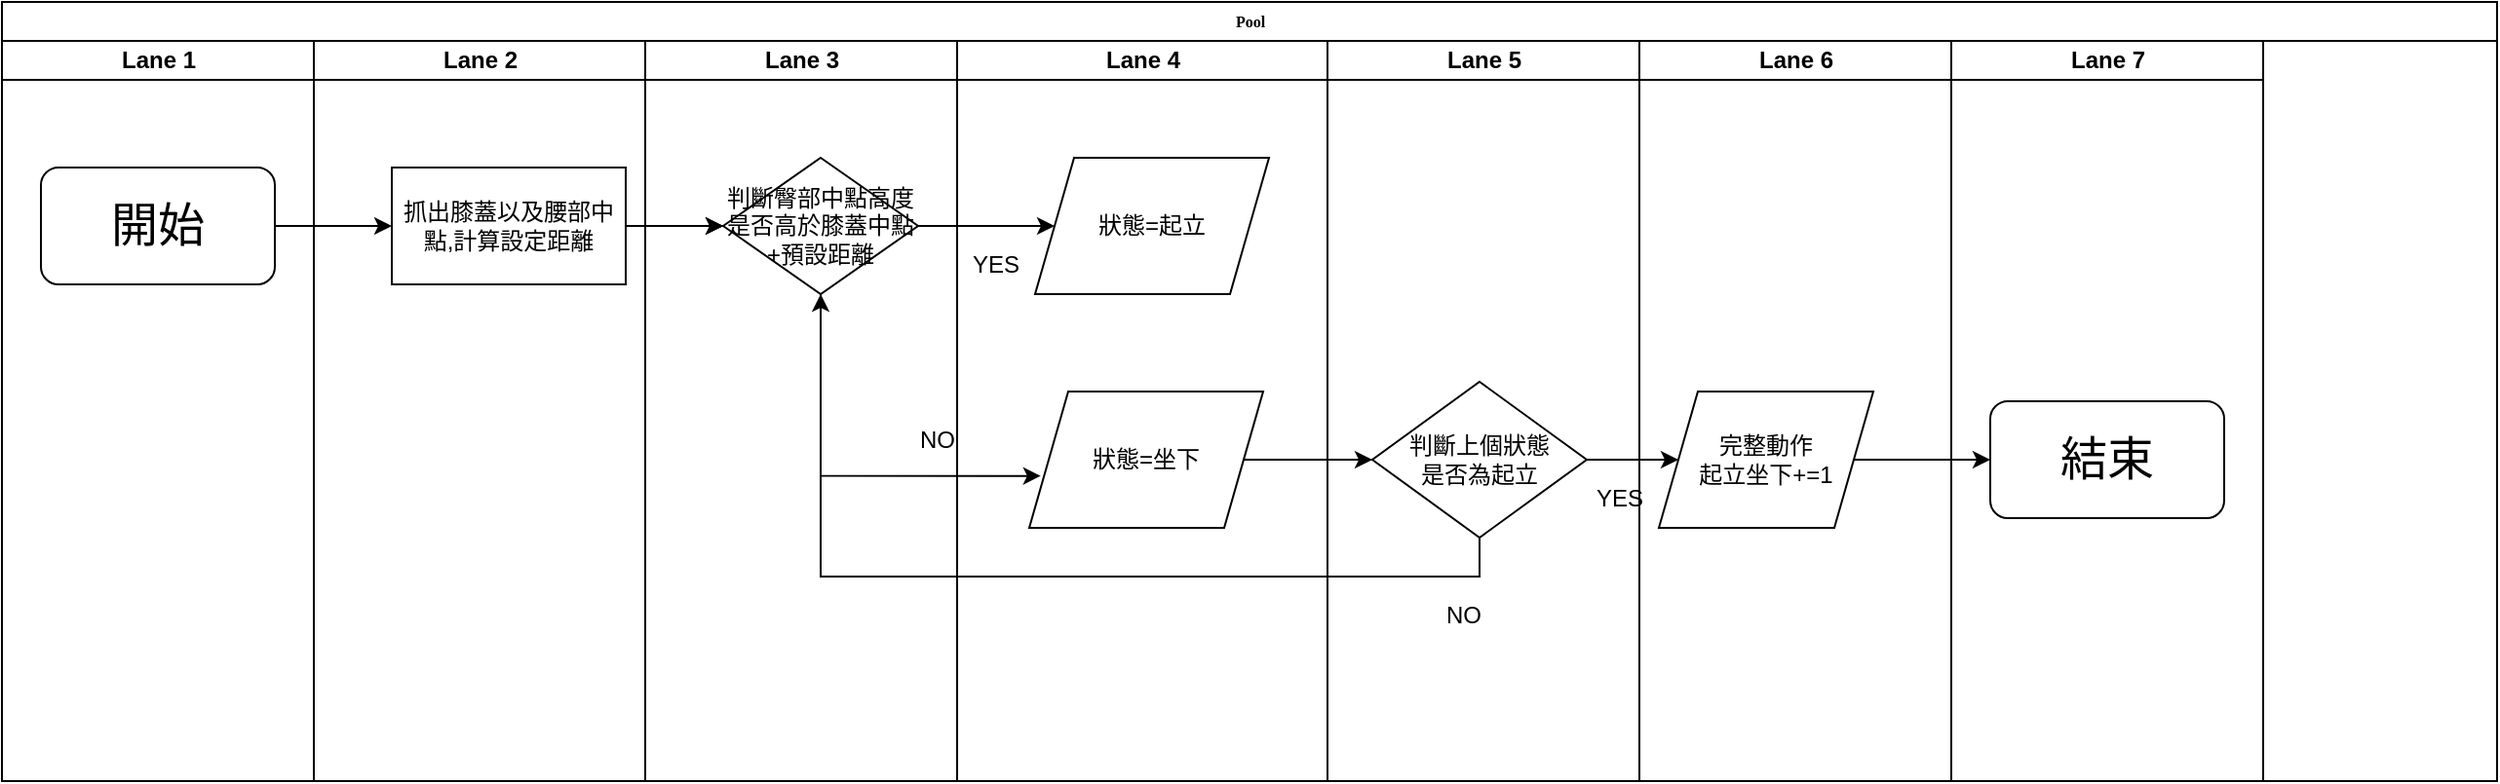 <mxfile version="24.4.14" type="device">
  <diagram name="Page-1" id="74e2e168-ea6b-b213-b513-2b3c1d86103e">
    <mxGraphModel dx="2295" dy="650" grid="1" gridSize="10" guides="1" tooltips="1" connect="1" arrows="1" fold="1" page="1" pageScale="1" pageWidth="1100" pageHeight="850" background="none" math="0" shadow="0">
      <root>
        <mxCell id="0" />
        <mxCell id="1" parent="0" />
        <mxCell id="77e6c97f196da883-1" value="Pool" style="swimlane;html=1;childLayout=stackLayout;startSize=20;rounded=0;shadow=0;labelBackgroundColor=none;strokeWidth=1;fontFamily=Verdana;fontSize=8;align=center;" parent="1" vertex="1">
          <mxGeometry x="-90" y="40" width="1280" height="400" as="geometry" />
        </mxCell>
        <mxCell id="77e6c97f196da883-3" value="Lane 1" style="swimlane;html=1;startSize=20;" parent="77e6c97f196da883-1" vertex="1">
          <mxGeometry y="20" width="160" height="380" as="geometry" />
        </mxCell>
        <mxCell id="77e6c97f196da883-4" value="Lane 2" style="swimlane;html=1;startSize=20;" parent="77e6c97f196da883-1" vertex="1">
          <mxGeometry x="160" y="20" width="170" height="380" as="geometry" />
        </mxCell>
        <mxCell id="77e6c97f196da883-5" value="Lane 3" style="swimlane;html=1;startSize=20;" parent="77e6c97f196da883-1" vertex="1">
          <mxGeometry x="330" y="20" width="160" height="380" as="geometry" />
        </mxCell>
        <mxCell id="77e6c97f196da883-6" value="Lane 4" style="swimlane;html=1;startSize=20;" parent="77e6c97f196da883-1" vertex="1">
          <mxGeometry x="490" y="20" width="190" height="380" as="geometry" />
        </mxCell>
        <mxCell id="77e6c97f196da883-26" style="edgeStyle=orthogonalEdgeStyle;rounded=1;html=1;labelBackgroundColor=none;startArrow=none;startFill=0;startSize=5;endArrow=classicThin;endFill=1;endSize=5;jettySize=auto;orthogonalLoop=1;strokeWidth=1;fontFamily=Verdana;fontSize=8" parent="77e6c97f196da883-6" edge="1">
          <mxGeometry relative="1" as="geometry">
            <mxPoint x="-190" y="95" as="sourcePoint" />
            <mxPoint x="-120" y="95" as="targetPoint" />
          </mxGeometry>
        </mxCell>
        <mxCell id="TKtGQp4_FdU6gLdsX2gH-6" style="edgeStyle=orthogonalEdgeStyle;rounded=0;orthogonalLoop=1;jettySize=auto;html=1;exitX=1;exitY=0.5;exitDx=0;exitDy=0;" edge="1" parent="77e6c97f196da883-6" source="TKtGQp4_FdU6gLdsX2gH-1">
          <mxGeometry relative="1" as="geometry">
            <mxPoint x="-120" y="95" as="targetPoint" />
          </mxGeometry>
        </mxCell>
        <mxCell id="TKtGQp4_FdU6gLdsX2gH-7" value="判斷臀部中點高度是否高於膝蓋中點+預設距離" style="rhombus;whiteSpace=wrap;html=1;" vertex="1" parent="77e6c97f196da883-6">
          <mxGeometry x="-120" y="60" width="100" height="70" as="geometry" />
        </mxCell>
        <mxCell id="TKtGQp4_FdU6gLdsX2gH-26" value="NO" style="text;html=1;align=center;verticalAlign=middle;whiteSpace=wrap;rounded=0;" vertex="1" parent="77e6c97f196da883-6">
          <mxGeometry x="-40" y="190" width="60" height="30" as="geometry" />
        </mxCell>
        <mxCell id="TKtGQp4_FdU6gLdsX2gH-9" value="YES" style="text;html=1;align=center;verticalAlign=middle;whiteSpace=wrap;rounded=0;" vertex="1" parent="77e6c97f196da883-6">
          <mxGeometry x="-10" y="100" width="60" height="30" as="geometry" />
        </mxCell>
        <mxCell id="TKtGQp4_FdU6gLdsX2gH-10" value="狀態=起立" style="shape=parallelogram;perimeter=parallelogramPerimeter;whiteSpace=wrap;html=1;fixedSize=1;" vertex="1" parent="77e6c97f196da883-6">
          <mxGeometry x="40" y="60" width="120" height="70" as="geometry" />
        </mxCell>
        <mxCell id="TKtGQp4_FdU6gLdsX2gH-14" value="狀態=坐下" style="shape=parallelogram;perimeter=parallelogramPerimeter;whiteSpace=wrap;html=1;fixedSize=1;" vertex="1" parent="77e6c97f196da883-6">
          <mxGeometry x="37" y="180" width="120" height="70" as="geometry" />
        </mxCell>
        <mxCell id="TKtGQp4_FdU6gLdsX2gH-28" style="edgeStyle=orthogonalEdgeStyle;rounded=0;orthogonalLoop=1;jettySize=auto;html=1;exitX=1;exitY=0.5;exitDx=0;exitDy=0;" edge="1" parent="77e6c97f196da883-6" source="TKtGQp4_FdU6gLdsX2gH-16">
          <mxGeometry relative="1" as="geometry">
            <mxPoint x="370" y="215" as="targetPoint" />
          </mxGeometry>
        </mxCell>
        <mxCell id="TKtGQp4_FdU6gLdsX2gH-16" value="判斷上個狀態&lt;div&gt;是否為起立&lt;/div&gt;" style="rhombus;whiteSpace=wrap;html=1;" vertex="1" parent="77e6c97f196da883-6">
          <mxGeometry x="213" y="175" width="110" height="80" as="geometry" />
        </mxCell>
        <mxCell id="TKtGQp4_FdU6gLdsX2gH-25" value="NO" style="text;html=1;align=center;verticalAlign=middle;whiteSpace=wrap;rounded=0;" vertex="1" parent="77e6c97f196da883-6">
          <mxGeometry x="230" y="280" width="60" height="30" as="geometry" />
        </mxCell>
        <mxCell id="TKtGQp4_FdU6gLdsX2gH-29" value="YES" style="text;html=1;align=center;verticalAlign=middle;whiteSpace=wrap;rounded=0;" vertex="1" parent="77e6c97f196da883-6">
          <mxGeometry x="310" y="220" width="60" height="30" as="geometry" />
        </mxCell>
        <mxCell id="TKtGQp4_FdU6gLdsX2gH-31" value="完整動作&lt;div&gt;起立坐下+=1&lt;/div&gt;" style="shape=parallelogram;perimeter=parallelogramPerimeter;whiteSpace=wrap;html=1;fixedSize=1;" vertex="1" parent="77e6c97f196da883-6">
          <mxGeometry x="360" y="180" width="110" height="70" as="geometry" />
        </mxCell>
        <mxCell id="TKtGQp4_FdU6gLdsX2gH-13" style="edgeStyle=orthogonalEdgeStyle;rounded=0;orthogonalLoop=1;jettySize=auto;html=1;entryX=0.049;entryY=0.619;entryDx=0;entryDy=0;entryPerimeter=0;" edge="1" parent="77e6c97f196da883-6" source="TKtGQp4_FdU6gLdsX2gH-7" target="TKtGQp4_FdU6gLdsX2gH-14">
          <mxGeometry relative="1" as="geometry">
            <mxPoint x="-70" y="220" as="targetPoint" />
            <Array as="points">
              <mxPoint x="-70" y="223" />
            </Array>
          </mxGeometry>
        </mxCell>
        <mxCell id="TKtGQp4_FdU6gLdsX2gH-19" style="edgeStyle=orthogonalEdgeStyle;rounded=0;orthogonalLoop=1;jettySize=auto;html=1;exitX=1;exitY=0.5;exitDx=0;exitDy=0;entryX=0;entryY=0.5;entryDx=0;entryDy=0;" edge="1" parent="77e6c97f196da883-6" source="TKtGQp4_FdU6gLdsX2gH-14" target="TKtGQp4_FdU6gLdsX2gH-16">
          <mxGeometry relative="1" as="geometry" />
        </mxCell>
        <mxCell id="TKtGQp4_FdU6gLdsX2gH-20" style="edgeStyle=orthogonalEdgeStyle;rounded=0;orthogonalLoop=1;jettySize=auto;html=1;exitX=0.5;exitY=1;exitDx=0;exitDy=0;" edge="1" parent="77e6c97f196da883-6" source="TKtGQp4_FdU6gLdsX2gH-16" target="TKtGQp4_FdU6gLdsX2gH-7">
          <mxGeometry relative="1" as="geometry" />
        </mxCell>
        <mxCell id="TKtGQp4_FdU6gLdsX2gH-27" style="edgeStyle=orthogonalEdgeStyle;rounded=0;orthogonalLoop=1;jettySize=auto;html=1;exitX=1;exitY=0.5;exitDx=0;exitDy=0;entryX=0;entryY=0.5;entryDx=0;entryDy=0;" edge="1" parent="77e6c97f196da883-6" source="TKtGQp4_FdU6gLdsX2gH-7" target="TKtGQp4_FdU6gLdsX2gH-10">
          <mxGeometry relative="1" as="geometry" />
        </mxCell>
        <mxCell id="TKtGQp4_FdU6gLdsX2gH-33" style="edgeStyle=orthogonalEdgeStyle;rounded=0;orthogonalLoop=1;jettySize=auto;html=1;exitX=1;exitY=0.5;exitDx=0;exitDy=0;" edge="1" parent="77e6c97f196da883-6">
          <mxGeometry relative="1" as="geometry">
            <mxPoint x="-120" y="95" as="targetPoint" />
            <mxPoint x="-170" y="95" as="sourcePoint" />
          </mxGeometry>
        </mxCell>
        <mxCell id="TKtGQp4_FdU6gLdsX2gH-1" value="抓出膝蓋以及腰部中點,計算設定距離" style="rounded=0;whiteSpace=wrap;html=1;" vertex="1" parent="77e6c97f196da883-6">
          <mxGeometry x="-290" y="65" width="120" height="60" as="geometry" />
        </mxCell>
        <mxCell id="TKtGQp4_FdU6gLdsX2gH-43" style="edgeStyle=orthogonalEdgeStyle;rounded=0;orthogonalLoop=1;jettySize=auto;html=1;entryX=0;entryY=0.5;entryDx=0;entryDy=0;" edge="1" parent="77e6c97f196da883-6" source="TKtGQp4_FdU6gLdsX2gH-42" target="TKtGQp4_FdU6gLdsX2gH-1">
          <mxGeometry relative="1" as="geometry" />
        </mxCell>
        <mxCell id="TKtGQp4_FdU6gLdsX2gH-42" value="&lt;font style=&quot;font-size: 24px;&quot;&gt;開始&lt;/font&gt;" style="rounded=1;whiteSpace=wrap;html=1;" vertex="1" parent="77e6c97f196da883-6">
          <mxGeometry x="-470" y="65" width="120" height="60" as="geometry" />
        </mxCell>
        <mxCell id="77e6c97f196da883-7" value="Lane 5" style="swimlane;html=1;startSize=20;" parent="77e6c97f196da883-1" vertex="1">
          <mxGeometry x="680" y="20" width="160" height="380" as="geometry" />
        </mxCell>
        <mxCell id="TKtGQp4_FdU6gLdsX2gH-48" value="Lane 6" style="swimlane;html=1;startSize=20;" vertex="1" parent="77e6c97f196da883-1">
          <mxGeometry x="840" y="20" width="160" height="380" as="geometry" />
        </mxCell>
        <mxCell id="TKtGQp4_FdU6gLdsX2gH-50" value="Lane 7" style="swimlane;html=1;startSize=20;" vertex="1" parent="77e6c97f196da883-1">
          <mxGeometry x="1000" y="20" width="160" height="380" as="geometry" />
        </mxCell>
        <mxCell id="TKtGQp4_FdU6gLdsX2gH-51" value="&lt;font style=&quot;font-size: 24px;&quot;&gt;結束&lt;/font&gt;" style="rounded=1;whiteSpace=wrap;html=1;" vertex="1" parent="TKtGQp4_FdU6gLdsX2gH-50">
          <mxGeometry x="20" y="185" width="120" height="60" as="geometry" />
        </mxCell>
        <mxCell id="TKtGQp4_FdU6gLdsX2gH-52" style="edgeStyle=orthogonalEdgeStyle;rounded=0;orthogonalLoop=1;jettySize=auto;html=1;exitX=1;exitY=0.5;exitDx=0;exitDy=0;entryX=0;entryY=0.5;entryDx=0;entryDy=0;" edge="1" parent="77e6c97f196da883-1" source="TKtGQp4_FdU6gLdsX2gH-31" target="TKtGQp4_FdU6gLdsX2gH-51">
          <mxGeometry relative="1" as="geometry" />
        </mxCell>
      </root>
    </mxGraphModel>
  </diagram>
</mxfile>
